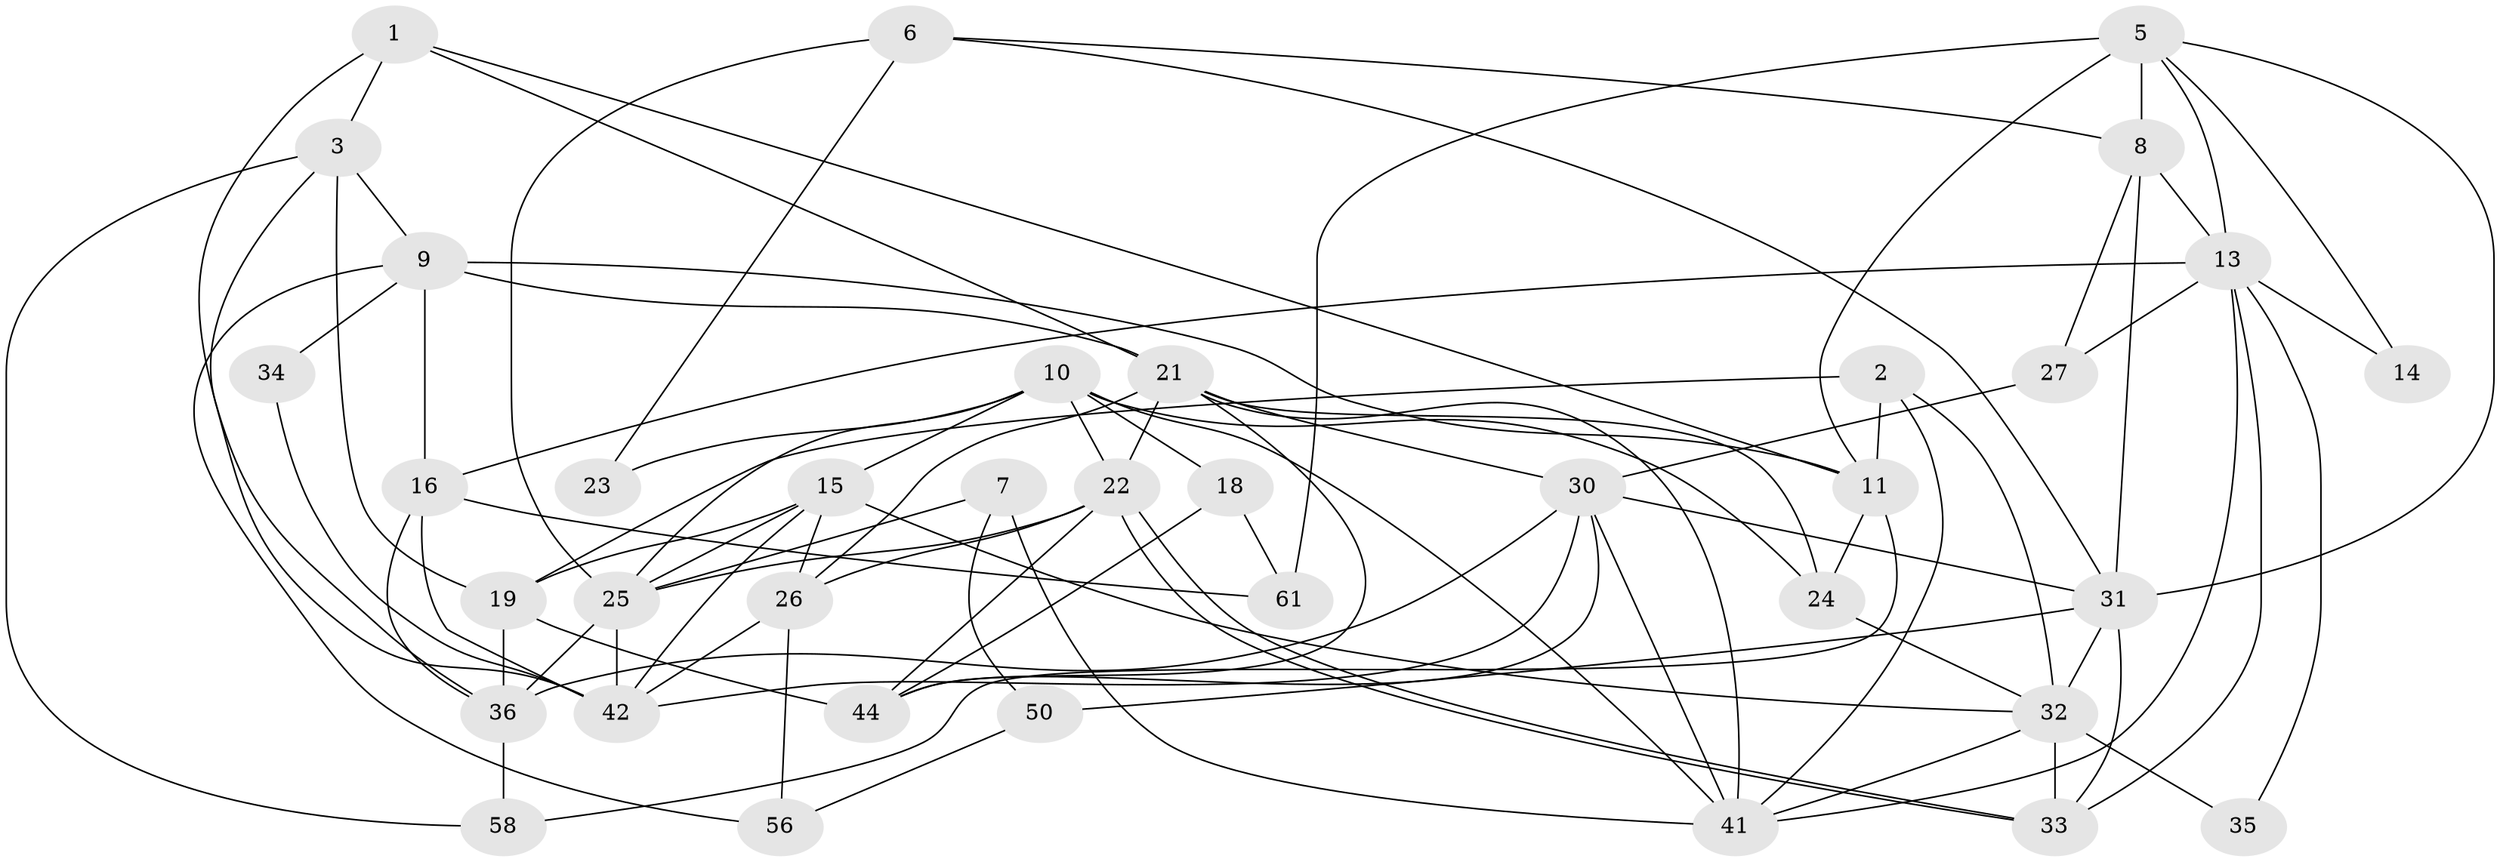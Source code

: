 // Generated by graph-tools (version 1.1) at 2025/52/02/27/25 19:52:03]
// undirected, 37 vertices, 91 edges
graph export_dot {
graph [start="1"]
  node [color=gray90,style=filled];
  1 [super="+4"];
  2;
  3 [super="+12"];
  5 [super="+51"];
  6 [super="+49"];
  7;
  8 [super="+52"];
  9 [super="+47"];
  10 [super="+20"];
  11 [super="+17"];
  13 [super="+48"];
  14;
  15;
  16 [super="+40"];
  18 [super="+29"];
  19 [super="+28"];
  21 [super="+38"];
  22 [super="+45"];
  23;
  24 [super="+60"];
  25 [super="+37"];
  26 [super="+53"];
  27;
  30 [super="+54"];
  31 [super="+55"];
  32 [super="+46"];
  33;
  34;
  35;
  36 [super="+39"];
  41 [super="+59"];
  42 [super="+43"];
  44 [super="+57"];
  50;
  56;
  58;
  61;
  1 -- 42;
  1 -- 3;
  1 -- 21;
  1 -- 11;
  2 -- 41;
  2 -- 19;
  2 -- 32;
  2 -- 11;
  3 -- 9;
  3 -- 19;
  3 -- 58;
  3 -- 36;
  5 -- 11;
  5 -- 14;
  5 -- 61;
  5 -- 13;
  5 -- 31;
  5 -- 8 [weight=2];
  6 -- 31;
  6 -- 25 [weight=2];
  6 -- 23;
  6 -- 8;
  7 -- 41;
  7 -- 50;
  7 -- 25;
  8 -- 13;
  8 -- 31;
  8 -- 27;
  9 -- 21;
  9 -- 16;
  9 -- 34;
  9 -- 56;
  9 -- 11;
  10 -- 22;
  10 -- 24;
  10 -- 18;
  10 -- 23;
  10 -- 25;
  10 -- 41;
  10 -- 15;
  11 -- 58;
  11 -- 24;
  13 -- 33;
  13 -- 14;
  13 -- 16;
  13 -- 35;
  13 -- 41;
  13 -- 27;
  15 -- 32;
  15 -- 25;
  15 -- 42;
  15 -- 19;
  15 -- 26;
  16 -- 42;
  16 -- 61;
  16 -- 36;
  18 -- 44 [weight=2];
  18 -- 61;
  19 -- 36 [weight=2];
  19 -- 44 [weight=2];
  21 -- 22;
  21 -- 26;
  21 -- 30;
  21 -- 41;
  21 -- 44;
  21 -- 24;
  22 -- 33;
  22 -- 33;
  22 -- 26;
  22 -- 25;
  22 -- 44;
  24 -- 32;
  25 -- 42;
  25 -- 36;
  26 -- 42;
  26 -- 56;
  27 -- 30;
  30 -- 44;
  30 -- 36;
  30 -- 41;
  30 -- 42;
  30 -- 31;
  31 -- 33;
  31 -- 50;
  31 -- 32;
  32 -- 35;
  32 -- 33;
  32 -- 41;
  34 -- 42;
  36 -- 58;
  50 -- 56;
}
